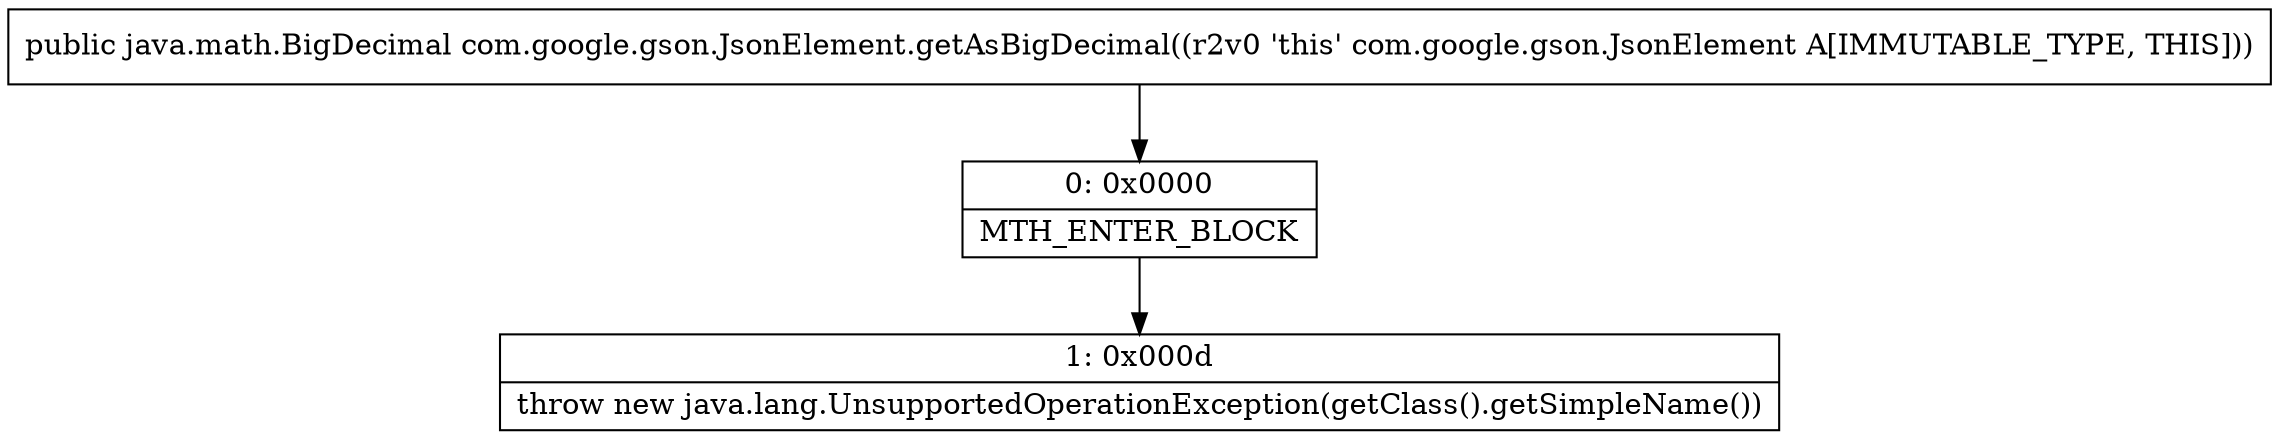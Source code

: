 digraph "CFG forcom.google.gson.JsonElement.getAsBigDecimal()Ljava\/math\/BigDecimal;" {
Node_0 [shape=record,label="{0\:\ 0x0000|MTH_ENTER_BLOCK\l}"];
Node_1 [shape=record,label="{1\:\ 0x000d|throw new java.lang.UnsupportedOperationException(getClass().getSimpleName())\l}"];
MethodNode[shape=record,label="{public java.math.BigDecimal com.google.gson.JsonElement.getAsBigDecimal((r2v0 'this' com.google.gson.JsonElement A[IMMUTABLE_TYPE, THIS])) }"];
MethodNode -> Node_0;
Node_0 -> Node_1;
}

